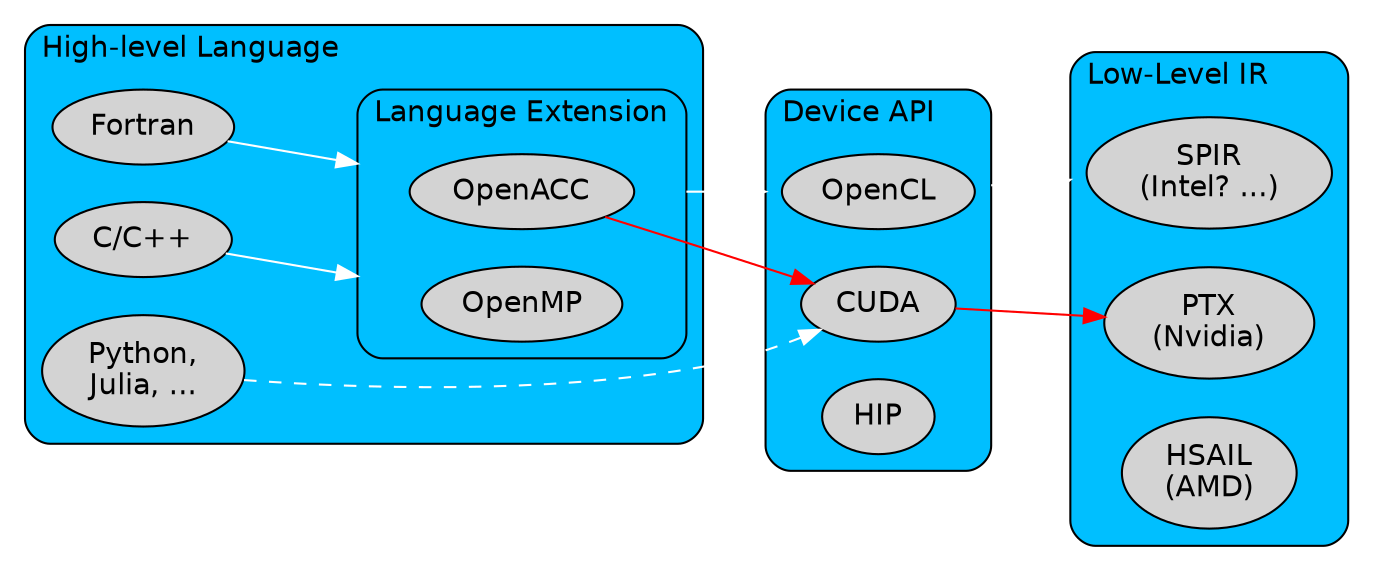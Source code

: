 digraph gpucode {
    rankdir = LR
    fontname = helvetica
    //fontcolor = white
    labeljust = r
    node [
        style = filled,
        fontname = helvetica
    ]
    ranksep = 0.75
    edge [color="white"]

    concentrate = true
    bgcolor = transparent

    // Weird flag to enable the subgraph arrow hack
    compound = True

    // Code representations

    Fortran [label="Fortran"]
    C [label="C/C++"]
    Other [label="Python,\nJulia, ..."]

    OpenACC [label="OpenACC"]
    OpenMP [label="OpenMP"]

    CUDA [label="CUDA"]
    OpenCL [label="OpenCL"]
    HIP [label="HIP"]

    PTX [label="PTX\n(Nvidia)"]
    SPIR [label="SPIR\n(Intel? ...)"]
    HSAIL [label="HSAIL\n(AMD)"]

    // Compilation methods
    // Actual connections:
    //{Fortran, C} -> OpenMP
    //{Fortran, C} -> OpenACC
    // But it's just too many arrows

    Fortran -> OpenACC [lhead=cluster_ext]
    C -> OpenMP [lhead=cluster_ext]

    Other -> CUDA [style="dashed"]

    // Again, this is cosmetic hacks to connect cluster_ext to cluster_device

    // All languages to all device code
    //OpenMP -> HIP [ltail=cluster_lang, lhead=cluster_device]

    //OpenACC -> CUDA [color="red"]
    OpenACC -> OpenCL [ltail=cluster_ext, lhead=cluster_device]
    OpenACC -> CUDA [color="red"]

    // TODO: Verify
    CUDA -> PTX [color="red"]
    //OpenCL -> {SPIR, PTX}
    //HIP -> {HSAIL, PTX}
    OpenCL -> SPIR [ltail=cluster_device, lhead=cluster_ir]

    subgraph cluster_lang {
        label = "High-level Language"
        style = "rounded"
        bgcolor = "deepskyblue"
        labeljust = l

        Fortran ; C ; Other

        subgraph cluster_ext {
            label = "Language Extension"
            style = "rounded"
            labeljust = l

            OpenACC ; OpenMP
        }
    }

    subgraph cluster_device {
        label = "Device API"
        style = "rounded"
        bgcolor = "deepskyblue"
        labeljust = l

        CUDA ; OpenCL ; HIP
    }

    subgraph cluster_ir {
        label = "Low-Level IR"
        style = "rounded"
        bgcolor = "deepskyblue"
        labeljust = l

        PTX ; SPIR ; HSAIL
    }
}

/* Refs:
- https://www.openmp.org/about/openmp-faq/#WhatLanguages
- https://en.wikipedia.org/wiki/OpenACC
- https://en.wikipedia.org/wiki/CUDA
*/
